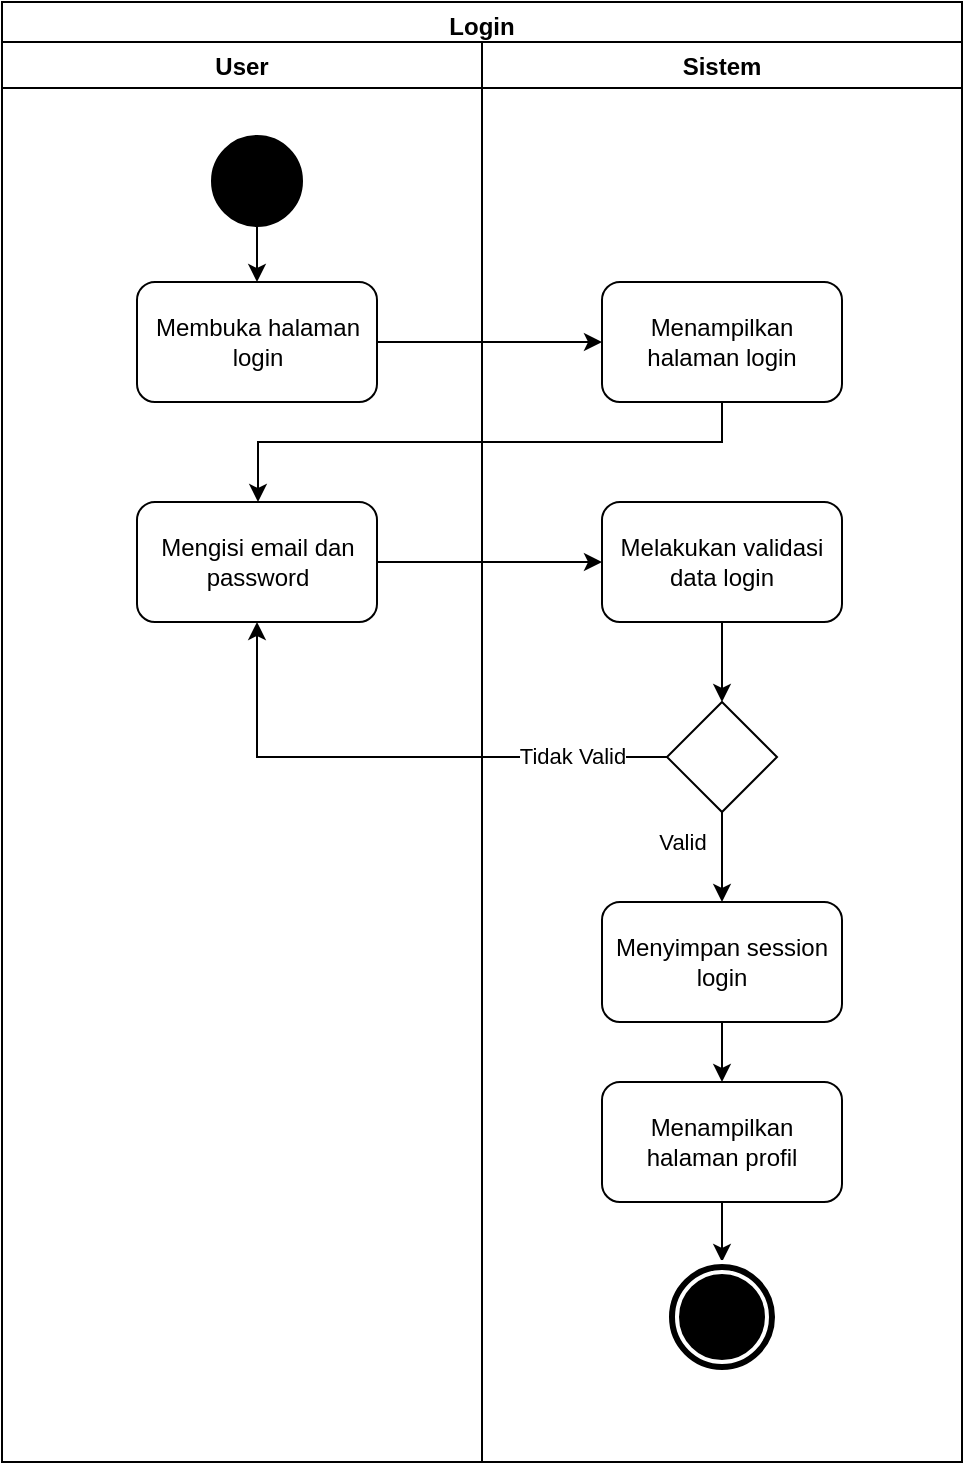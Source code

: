 <mxfile version="16.1.4" type="device"><diagram id="prtHgNgQTEPvFCAcTncT" name="Page-1"><mxGraphModel dx="1209" dy="554" grid="1" gridSize="10" guides="1" tooltips="1" connect="1" arrows="1" fold="1" page="1" pageScale="1" pageWidth="827" pageHeight="1169" math="0" shadow="0"><root><mxCell id="0"/><mxCell id="1" parent="0"/><mxCell id="xOL2CaStUpzWwHvCU3t6-1" value="Login" style="swimlane;fillColor=none;" parent="1" vertex="1"><mxGeometry x="240" y="60" width="480" height="730" as="geometry"/></mxCell><mxCell id="xOL2CaStUpzWwHvCU3t6-3" value="User" style="swimlane;" parent="xOL2CaStUpzWwHvCU3t6-1" vertex="1"><mxGeometry y="20" width="240" height="710" as="geometry"/></mxCell><mxCell id="n2P1zpGZscbhIw2U6eYe-10" style="edgeStyle=orthogonalEdgeStyle;rounded=0;orthogonalLoop=1;jettySize=auto;html=1;" parent="xOL2CaStUpzWwHvCU3t6-3" source="xOL2CaStUpzWwHvCU3t6-4" target="n2P1zpGZscbhIw2U6eYe-8" edge="1"><mxGeometry relative="1" as="geometry"/></mxCell><mxCell id="xOL2CaStUpzWwHvCU3t6-4" value="" style="ellipse;whiteSpace=wrap;html=1;aspect=fixed;fillColor=#000000;" parent="xOL2CaStUpzWwHvCU3t6-3" vertex="1"><mxGeometry x="105" y="47" width="45" height="45" as="geometry"/></mxCell><mxCell id="n2P1zpGZscbhIw2U6eYe-8" value="Membuka halaman login" style="rounded=1;whiteSpace=wrap;html=1;fillColor=none;" parent="xOL2CaStUpzWwHvCU3t6-3" vertex="1"><mxGeometry x="67.5" y="120" width="120" height="60" as="geometry"/></mxCell><mxCell id="mfNfocBZUvUwORUFGhlx-1" value="Mengisi email dan password" style="rounded=1;whiteSpace=wrap;html=1;fillColor=none;" parent="xOL2CaStUpzWwHvCU3t6-3" vertex="1"><mxGeometry x="67.5" y="230" width="120" height="60" as="geometry"/></mxCell><mxCell id="xOL2CaStUpzWwHvCU3t6-2" value="Sistem" style="swimlane;" parent="xOL2CaStUpzWwHvCU3t6-1" vertex="1"><mxGeometry x="240" y="20" width="240" height="710" as="geometry"/></mxCell><mxCell id="xOL2CaStUpzWwHvCU3t6-14" style="edgeStyle=orthogonalEdgeStyle;rounded=0;orthogonalLoop=1;jettySize=auto;html=1;" parent="xOL2CaStUpzWwHvCU3t6-2" source="xOL2CaStUpzWwHvCU3t6-6" target="xOL2CaStUpzWwHvCU3t6-13" edge="1"><mxGeometry relative="1" as="geometry"/></mxCell><mxCell id="xOL2CaStUpzWwHvCU3t6-6" value="Melakukan validasi data login" style="rounded=1;whiteSpace=wrap;html=1;fillColor=none;" parent="xOL2CaStUpzWwHvCU3t6-2" vertex="1"><mxGeometry x="60" y="230" width="120" height="60" as="geometry"/></mxCell><mxCell id="xOL2CaStUpzWwHvCU3t6-18" value="Valid" style="edgeStyle=orthogonalEdgeStyle;rounded=0;orthogonalLoop=1;jettySize=auto;html=1;" parent="xOL2CaStUpzWwHvCU3t6-2" source="xOL2CaStUpzWwHvCU3t6-13" target="xOL2CaStUpzWwHvCU3t6-16" edge="1"><mxGeometry x="-0.333" y="-20" relative="1" as="geometry"><mxPoint as="offset"/></mxGeometry></mxCell><mxCell id="xOL2CaStUpzWwHvCU3t6-13" value="" style="rhombus;whiteSpace=wrap;html=1;fillColor=none;" parent="xOL2CaStUpzWwHvCU3t6-2" vertex="1"><mxGeometry x="92.5" y="330" width="55" height="55" as="geometry"/></mxCell><mxCell id="xOL2CaStUpzWwHvCU3t6-16" value="Menyimpan session login" style="rounded=1;whiteSpace=wrap;html=1;fillColor=none;" parent="xOL2CaStUpzWwHvCU3t6-2" vertex="1"><mxGeometry x="60" y="430" width="120" height="60" as="geometry"/></mxCell><mxCell id="n2P1zpGZscbhIw2U6eYe-3" value="" style="edgeStyle=orthogonalEdgeStyle;rounded=0;orthogonalLoop=1;jettySize=auto;html=1;entryX=0.5;entryY=0;entryDx=0;entryDy=0;" parent="xOL2CaStUpzWwHvCU3t6-2" source="xOL2CaStUpzWwHvCU3t6-16" target="n2P1zpGZscbhIw2U6eYe-5" edge="1"><mxGeometry relative="1" as="geometry"><mxPoint x="120" y="525" as="targetPoint"/></mxGeometry></mxCell><mxCell id="wizOuNYBUDc0KXll9YF0-5" style="edgeStyle=orthogonalEdgeStyle;rounded=0;orthogonalLoop=1;jettySize=auto;html=1;" parent="xOL2CaStUpzWwHvCU3t6-2" source="n2P1zpGZscbhIw2U6eYe-5" target="xOL2CaStUpzWwHvCU3t6-19" edge="1"><mxGeometry relative="1" as="geometry"/></mxCell><mxCell id="n2P1zpGZscbhIw2U6eYe-5" value="Menampilkan halaman profil" style="whiteSpace=wrap;html=1;fillColor=none;rounded=1;" parent="xOL2CaStUpzWwHvCU3t6-2" vertex="1"><mxGeometry x="60" y="520" width="120" height="60" as="geometry"/></mxCell><mxCell id="xOL2CaStUpzWwHvCU3t6-19" value="" style="ellipse;shape=doubleEllipse;whiteSpace=wrap;html=1;aspect=fixed;fillColor=#000000;strokeColor=#FFFFFF;strokeWidth=2;" parent="xOL2CaStUpzWwHvCU3t6-2" vertex="1"><mxGeometry x="92.5" y="610" width="55" height="55" as="geometry"/></mxCell><mxCell id="n2P1zpGZscbhIw2U6eYe-9" value="Menampilkan halaman login" style="rounded=1;whiteSpace=wrap;html=1;fillColor=none;" parent="xOL2CaStUpzWwHvCU3t6-2" vertex="1"><mxGeometry x="60" y="120" width="120" height="60" as="geometry"/></mxCell><mxCell id="n2P1zpGZscbhIw2U6eYe-11" style="edgeStyle=orthogonalEdgeStyle;rounded=0;orthogonalLoop=1;jettySize=auto;html=1;entryX=0;entryY=0.5;entryDx=0;entryDy=0;" parent="xOL2CaStUpzWwHvCU3t6-1" source="n2P1zpGZscbhIw2U6eYe-8" target="n2P1zpGZscbhIw2U6eYe-9" edge="1"><mxGeometry relative="1" as="geometry"/></mxCell><mxCell id="wizOuNYBUDc0KXll9YF0-1" style="edgeStyle=orthogonalEdgeStyle;rounded=0;orthogonalLoop=1;jettySize=auto;html=1;" parent="xOL2CaStUpzWwHvCU3t6-1" source="n2P1zpGZscbhIw2U6eYe-9" target="mfNfocBZUvUwORUFGhlx-1" edge="1"><mxGeometry relative="1" as="geometry"><Array as="points"><mxPoint x="360" y="220"/><mxPoint x="128" y="220"/></Array></mxGeometry></mxCell><mxCell id="wizOuNYBUDc0KXll9YF0-2" style="edgeStyle=orthogonalEdgeStyle;rounded=0;orthogonalLoop=1;jettySize=auto;html=1;" parent="xOL2CaStUpzWwHvCU3t6-1" source="mfNfocBZUvUwORUFGhlx-1" target="xOL2CaStUpzWwHvCU3t6-6" edge="1"><mxGeometry relative="1" as="geometry"/></mxCell><mxCell id="wizOuNYBUDc0KXll9YF0-3" style="edgeStyle=orthogonalEdgeStyle;rounded=0;orthogonalLoop=1;jettySize=auto;html=1;" parent="xOL2CaStUpzWwHvCU3t6-1" source="xOL2CaStUpzWwHvCU3t6-13" target="mfNfocBZUvUwORUFGhlx-1" edge="1"><mxGeometry relative="1" as="geometry"/></mxCell><mxCell id="wizOuNYBUDc0KXll9YF0-4" value="Tidak Valid" style="edgeLabel;html=1;align=center;verticalAlign=middle;resizable=0;points=[];" parent="wizOuNYBUDc0KXll9YF0-3" vertex="1" connectable="0"><mxGeometry x="-0.653" y="-1" relative="1" as="geometry"><mxPoint as="offset"/></mxGeometry></mxCell></root></mxGraphModel></diagram></mxfile>